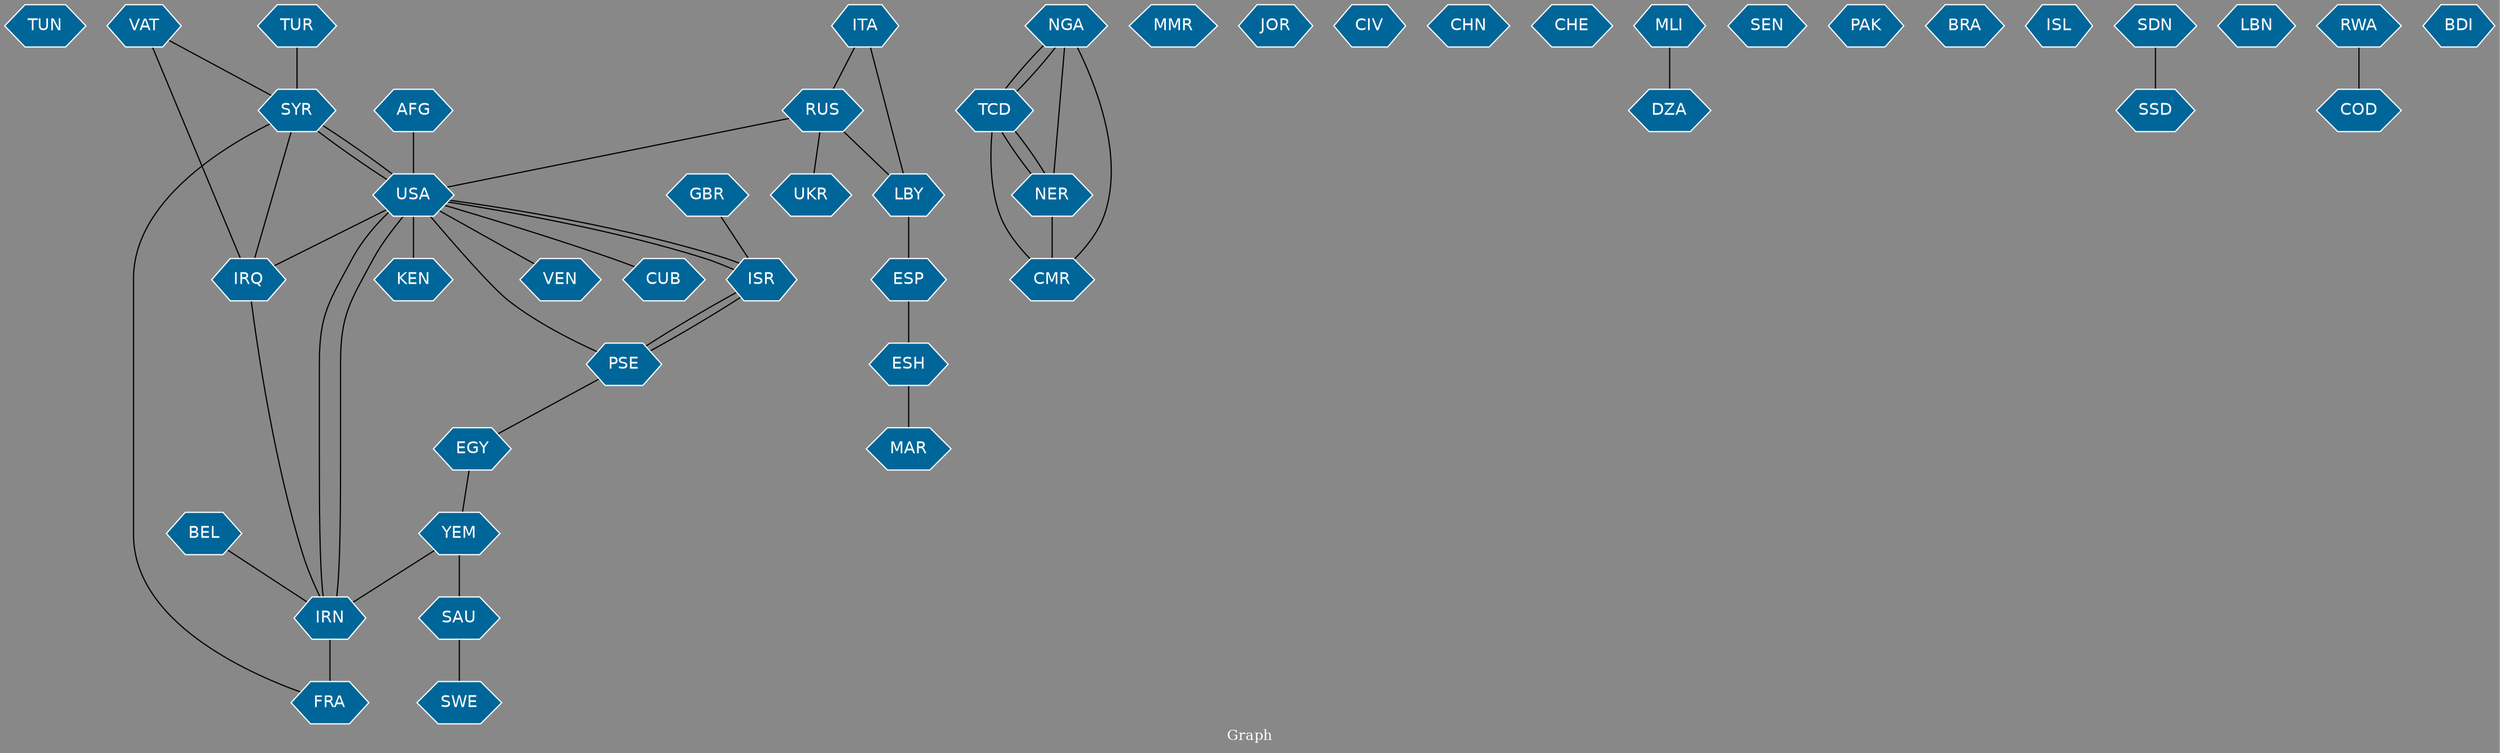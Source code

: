 // Countries together in item graph
graph {
	graph [bgcolor="#888888" fontcolor=white fontsize=12 label="Graph" outputorder=edgesfirst overlap=prism]
	node [color=white fillcolor="#006699" fontcolor=white fontname=Helvetica shape=hexagon style=filled]
	edge [arrowhead=open color=black fontcolor=white fontname=Courier fontsize=12]
		TUN [label=TUN]
		FRA [label=FRA]
		NGA [label=NGA]
		LBY [label=LBY]
		SYR [label=SYR]
		RUS [label=RUS]
		MMR [label=MMR]
		IRQ [label=IRQ]
		IRN [label=IRN]
		USA [label=USA]
		EGY [label=EGY]
		YEM [label=YEM]
		UKR [label=UKR]
		VEN [label=VEN]
		JOR [label=JOR]
		CIV [label=CIV]
		ESH [label=ESH]
		ISR [label=ISR]
		CHN [label=CHN]
		SAU [label=SAU]
		MAR [label=MAR]
		GBR [label=GBR]
		CHE [label=CHE]
		PSE [label=PSE]
		MLI [label=MLI]
		DZA [label=DZA]
		SWE [label=SWE]
		SEN [label=SEN]
		PAK [label=PAK]
		BRA [label=BRA]
		CUB [label=CUB]
		ITA [label=ITA]
		BEL [label=BEL]
		ESP [label=ESP]
		ISL [label=ISL]
		SDN [label=SDN]
		TCD [label=TCD]
		NER [label=NER]
		LBN [label=LBN]
		CMR [label=CMR]
		TUR [label=TUR]
		RWA [label=RWA]
		COD [label=COD]
		BDI [label=BDI]
		AFG [label=AFG]
		SSD [label=SSD]
		KEN [label=KEN]
		VAT [label=VAT]
			USA -- ISR [weight=2]
			SYR -- USA [weight=1]
			TUR -- SYR [weight=1]
			ISR -- PSE [weight=1]
			NER -- CMR [weight=1]
			USA -- KEN [weight=1]
			PSE -- ISR [weight=1]
			IRQ -- IRN [weight=1]
			MLI -- DZA [weight=1]
			TCD -- NGA [weight=1]
			ITA -- LBY [weight=1]
			RUS -- LBY [weight=1]
			EGY -- YEM [weight=1]
			NER -- NGA [weight=2]
			SAU -- SWE [weight=1]
			IRN -- FRA [weight=2]
			VAT -- IRQ [weight=1]
			ITA -- RUS [weight=1]
			TCD -- NER [weight=1]
			GBR -- ISR [weight=1]
			YEM -- IRN [weight=1]
			LBY -- ESP [weight=1]
			ESH -- MAR [weight=1]
			USA -- SYR [weight=2]
			NGA -- CMR [weight=1]
			AFG -- USA [weight=1]
			USA -- IRQ [weight=1]
			PSE -- EGY [weight=1]
			TCD -- CMR [weight=1]
			BEL -- IRN [weight=1]
			RUS -- USA [weight=1]
			USA -- CUB [weight=2]
			SYR -- FRA [weight=1]
			RUS -- UKR [weight=1]
			PSE -- USA [weight=1]
			USA -- VEN [weight=2]
			IRN -- USA [weight=2]
			ISR -- USA [weight=1]
			SDN -- SSD [weight=2]
			IRQ -- SYR [weight=1]
			RWA -- COD [weight=1]
			VAT -- SYR [weight=1]
			NGA -- TCD [weight=1]
			USA -- IRN [weight=3]
			NER -- TCD [weight=1]
			YEM -- SAU [weight=1]
			ESP -- ESH [weight=1]
}